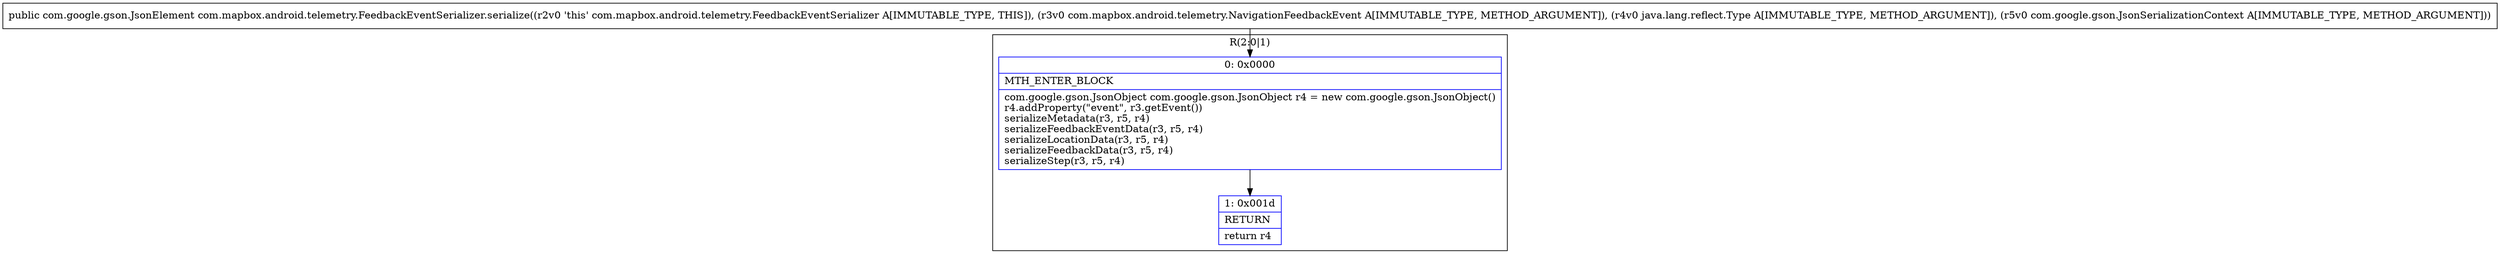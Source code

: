 digraph "CFG forcom.mapbox.android.telemetry.FeedbackEventSerializer.serialize(Lcom\/mapbox\/android\/telemetry\/NavigationFeedbackEvent;Ljava\/lang\/reflect\/Type;Lcom\/google\/gson\/JsonSerializationContext;)Lcom\/google\/gson\/JsonElement;" {
subgraph cluster_Region_1290104394 {
label = "R(2:0|1)";
node [shape=record,color=blue];
Node_0 [shape=record,label="{0\:\ 0x0000|MTH_ENTER_BLOCK\l|com.google.gson.JsonObject com.google.gson.JsonObject r4 = new com.google.gson.JsonObject()\lr4.addProperty(\"event\", r3.getEvent())\lserializeMetadata(r3, r5, r4)\lserializeFeedbackEventData(r3, r5, r4)\lserializeLocationData(r3, r5, r4)\lserializeFeedbackData(r3, r5, r4)\lserializeStep(r3, r5, r4)\l}"];
Node_1 [shape=record,label="{1\:\ 0x001d|RETURN\l|return r4\l}"];
}
MethodNode[shape=record,label="{public com.google.gson.JsonElement com.mapbox.android.telemetry.FeedbackEventSerializer.serialize((r2v0 'this' com.mapbox.android.telemetry.FeedbackEventSerializer A[IMMUTABLE_TYPE, THIS]), (r3v0 com.mapbox.android.telemetry.NavigationFeedbackEvent A[IMMUTABLE_TYPE, METHOD_ARGUMENT]), (r4v0 java.lang.reflect.Type A[IMMUTABLE_TYPE, METHOD_ARGUMENT]), (r5v0 com.google.gson.JsonSerializationContext A[IMMUTABLE_TYPE, METHOD_ARGUMENT])) }"];
MethodNode -> Node_0;
Node_0 -> Node_1;
}

